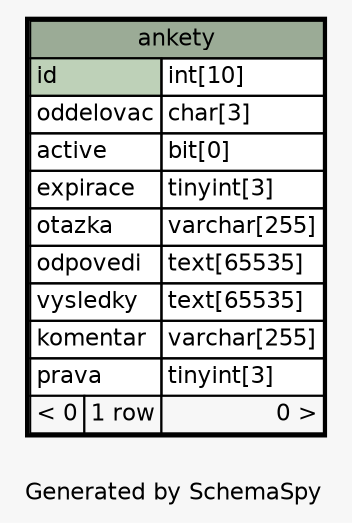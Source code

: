 // dot 2.38.0 on Mac OS X 10.9.4
// SchemaSpy rev 590
digraph "oneDegreeRelationshipsDiagram" {
  graph [
    rankdir="RL"
    bgcolor="#f7f7f7"
    label="\nGenerated by SchemaSpy"
    labeljust="l"
    nodesep="0.18"
    ranksep="0.46"
    fontname="Helvetica"
    fontsize="11"
  ];
  node [
    fontname="Helvetica"
    fontsize="11"
    shape="plaintext"
  ];
  edge [
    arrowsize="0.8"
  ];
  "ankety" [
    label=<
    <TABLE BORDER="2" CELLBORDER="1" CELLSPACING="0" BGCOLOR="#ffffff">
      <TR><TD COLSPAN="3" BGCOLOR="#9bab96" ALIGN="CENTER">ankety</TD></TR>
      <TR><TD PORT="id" COLSPAN="2" BGCOLOR="#bed1b8" ALIGN="LEFT">id</TD><TD PORT="id.type" ALIGN="LEFT">int[10]</TD></TR>
      <TR><TD PORT="oddelovac" COLSPAN="2" ALIGN="LEFT">oddelovac</TD><TD PORT="oddelovac.type" ALIGN="LEFT">char[3]</TD></TR>
      <TR><TD PORT="active" COLSPAN="2" ALIGN="LEFT">active</TD><TD PORT="active.type" ALIGN="LEFT">bit[0]</TD></TR>
      <TR><TD PORT="expirace" COLSPAN="2" ALIGN="LEFT">expirace</TD><TD PORT="expirace.type" ALIGN="LEFT">tinyint[3]</TD></TR>
      <TR><TD PORT="otazka" COLSPAN="2" ALIGN="LEFT">otazka</TD><TD PORT="otazka.type" ALIGN="LEFT">varchar[255]</TD></TR>
      <TR><TD PORT="odpovedi" COLSPAN="2" ALIGN="LEFT">odpovedi</TD><TD PORT="odpovedi.type" ALIGN="LEFT">text[65535]</TD></TR>
      <TR><TD PORT="vysledky" COLSPAN="2" ALIGN="LEFT">vysledky</TD><TD PORT="vysledky.type" ALIGN="LEFT">text[65535]</TD></TR>
      <TR><TD PORT="komentar" COLSPAN="2" ALIGN="LEFT">komentar</TD><TD PORT="komentar.type" ALIGN="LEFT">varchar[255]</TD></TR>
      <TR><TD PORT="prava" COLSPAN="2" ALIGN="LEFT">prava</TD><TD PORT="prava.type" ALIGN="LEFT">tinyint[3]</TD></TR>
      <TR><TD ALIGN="LEFT" BGCOLOR="#f7f7f7">&lt; 0</TD><TD ALIGN="RIGHT" BGCOLOR="#f7f7f7">1 row</TD><TD ALIGN="RIGHT" BGCOLOR="#f7f7f7">0 &gt;</TD></TR>
    </TABLE>>
    URL="ankety.html"
    tooltip="ankety"
  ];
}

